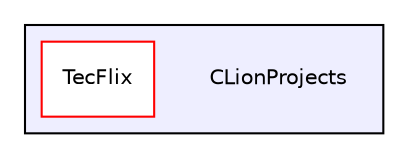 digraph "CLionProjects" {
  compound=true
  node [ fontsize="10", fontname="Helvetica"];
  edge [ labelfontsize="10", labelfontname="Helvetica"];
  subgraph clusterdir_ed353eea8d78a173a119b387b77c750d {
    graph [ bgcolor="#eeeeff", pencolor="black", label="" URL="dir_ed353eea8d78a173a119b387b77c750d.html"];
    dir_ed353eea8d78a173a119b387b77c750d [shape=plaintext label="CLionProjects"];
    dir_e6271542b5b9171f02bf46086c0dc39c [shape=box label="TecFlix" color="red" fillcolor="white" style="filled" URL="dir_e6271542b5b9171f02bf46086c0dc39c.html"];
  }
}

